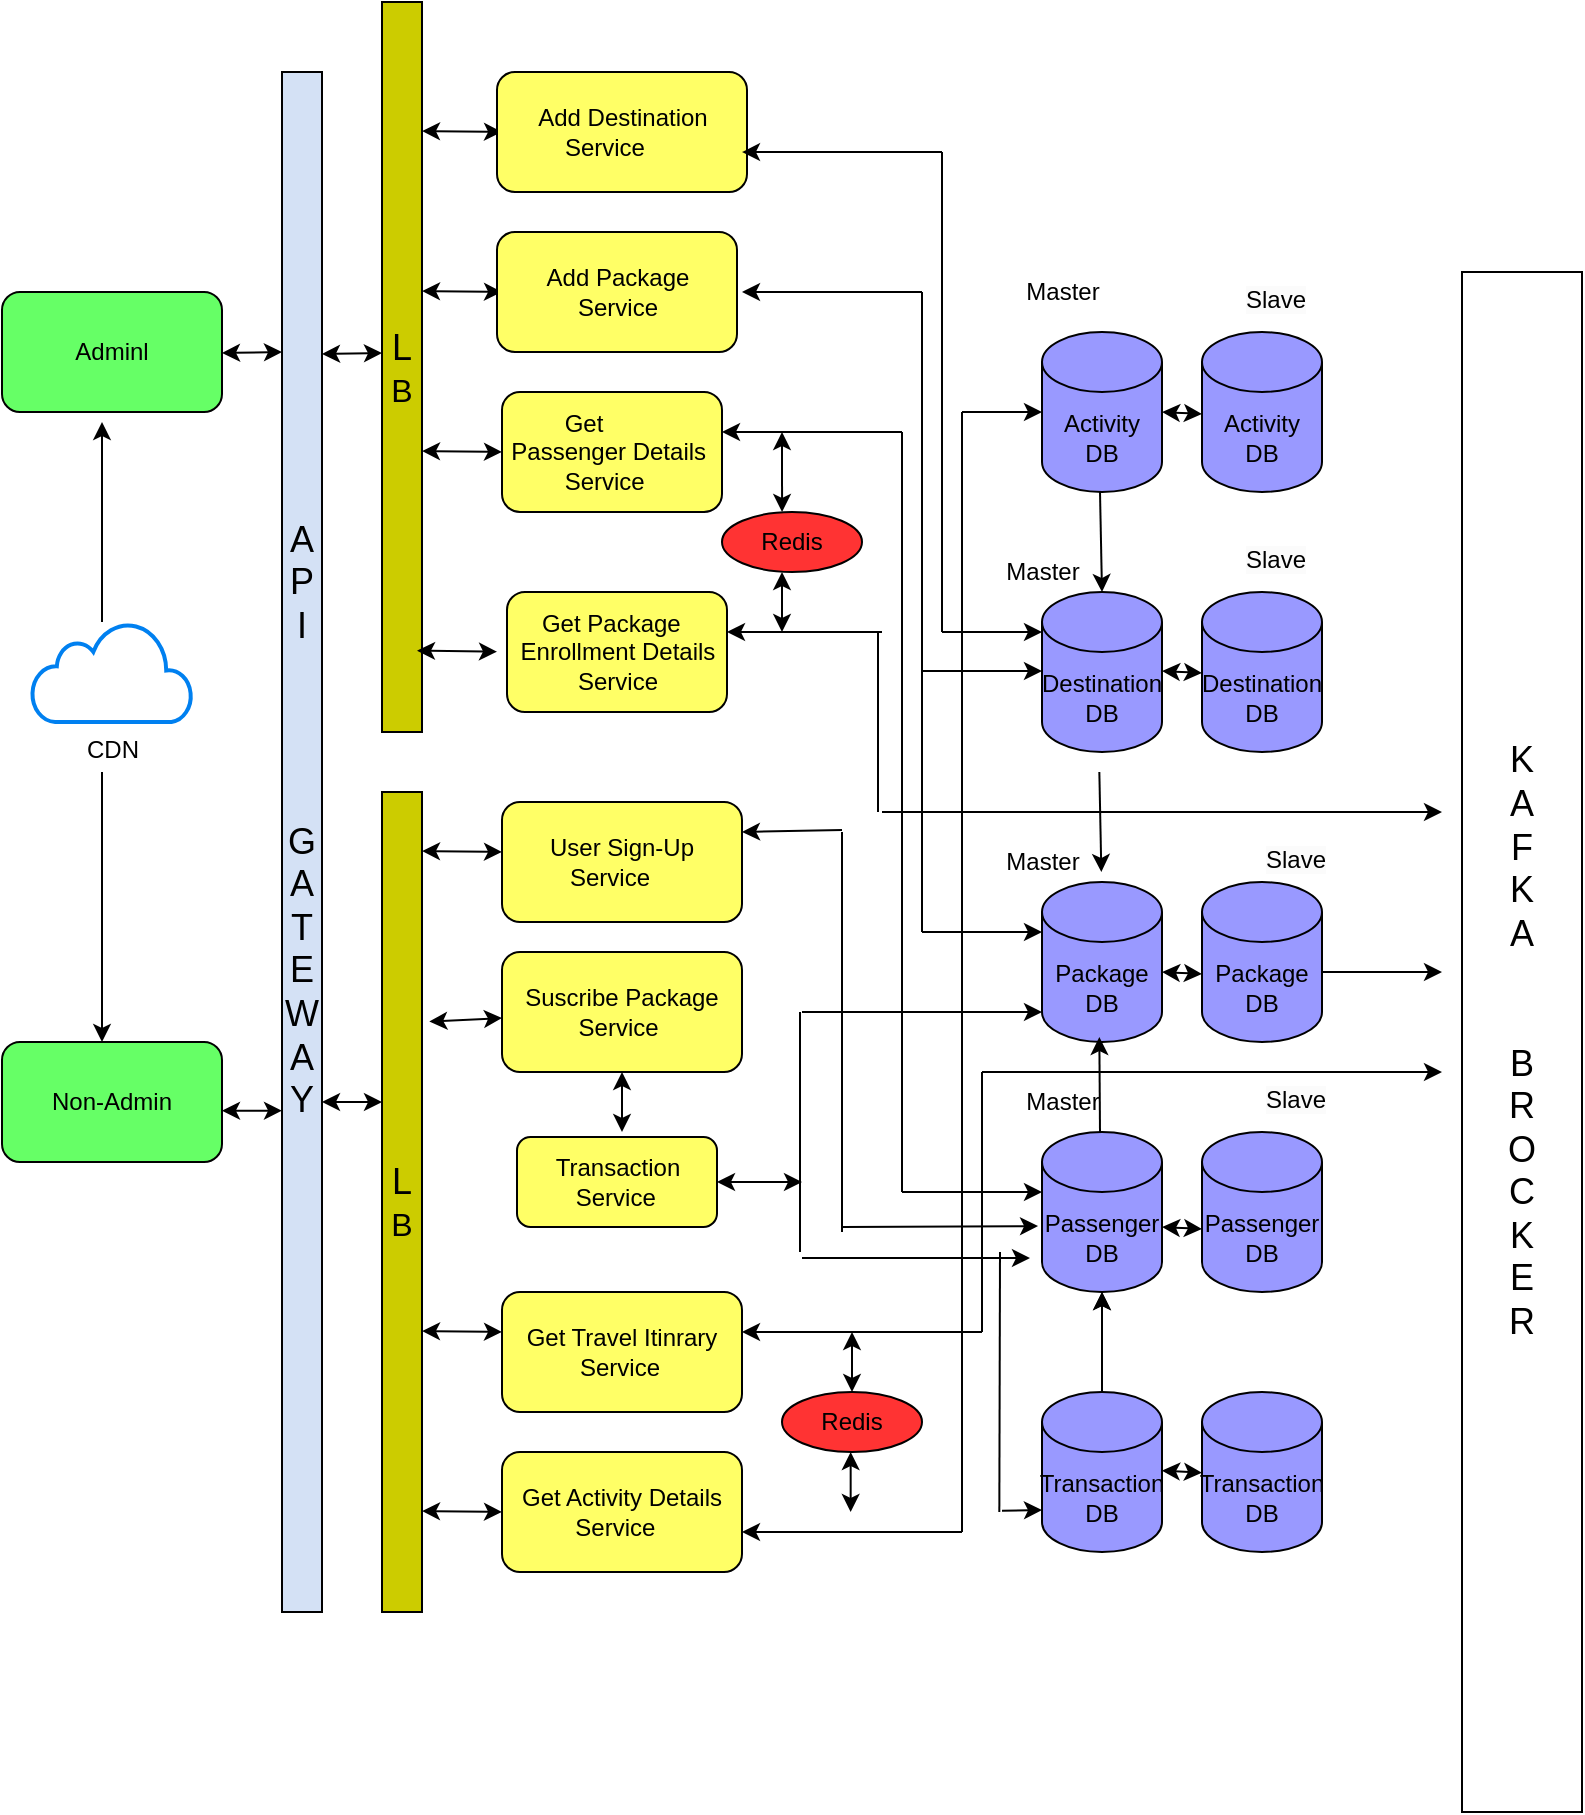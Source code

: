 <mxfile version="24.4.0" type="github">
  <diagram name="Page-1" id="AgpgGB2_6hFqSxo10yg7">
    <mxGraphModel dx="1173" dy="624" grid="1" gridSize="10" guides="1" tooltips="1" connect="1" arrows="1" fold="1" page="1" pageScale="1" pageWidth="827" pageHeight="1169" math="0" shadow="0">
      <root>
        <mxCell id="0" />
        <mxCell id="1" parent="0" />
        <mxCell id="MhSMTQKI3zfg1XLTXZSA-1" value="Admin&lt;span style=&quot;background-color: initial;&quot;&gt;l&lt;/span&gt;" style="rounded=1;whiteSpace=wrap;html=1;fillColor=#66FF66;" parent="1" vertex="1">
          <mxGeometry y="150" width="110" height="60" as="geometry" />
        </mxCell>
        <mxCell id="MhSMTQKI3zfg1XLTXZSA-2" value="Non-Admin" style="rounded=1;whiteSpace=wrap;html=1;fillColor=#66FF66;" parent="1" vertex="1">
          <mxGeometry y="525" width="110" height="60" as="geometry" />
        </mxCell>
        <mxCell id="MhSMTQKI3zfg1XLTXZSA-7" value="" style="endArrow=classic;startArrow=classic;html=1;rounded=0;" parent="1" edge="1">
          <mxGeometry width="50" height="50" relative="1" as="geometry">
            <mxPoint x="160" y="181" as="sourcePoint" />
            <mxPoint x="190" y="180.5" as="targetPoint" />
          </mxGeometry>
        </mxCell>
        <mxCell id="MhSMTQKI3zfg1XLTXZSA-8" value="&lt;font style=&quot;font-size: 18px;&quot;&gt;L&lt;/font&gt;&lt;div&gt;&lt;font size=&quot;3&quot;&gt;B&lt;/font&gt;&lt;/div&gt;" style="rounded=0;whiteSpace=wrap;html=1;direction=south;fillColor=#CCCC00;" parent="1" vertex="1">
          <mxGeometry x="190" y="5" width="20" height="365" as="geometry" />
        </mxCell>
        <mxCell id="MhSMTQKI3zfg1XLTXZSA-9" value="" style="endArrow=classic;startArrow=classic;html=1;rounded=0;" parent="1" edge="1">
          <mxGeometry width="50" height="50" relative="1" as="geometry">
            <mxPoint x="210" y="69.5" as="sourcePoint" />
            <mxPoint x="250" y="70" as="targetPoint" />
          </mxGeometry>
        </mxCell>
        <mxCell id="MhSMTQKI3zfg1XLTXZSA-10" value="&lt;div style=&quot;text-align: left;&quot;&gt;&lt;span style=&quot;text-wrap: nowrap;&quot;&gt;Add Destination&lt;/span&gt;&lt;/div&gt;&lt;div style=&quot;text-align: left;&quot;&gt;&lt;span style=&quot;text-wrap: nowrap;&quot;&gt;&amp;nbsp; &amp;nbsp; Service&lt;/span&gt;&lt;/div&gt;" style="rounded=1;whiteSpace=wrap;html=1;fillColor=#FFFF66;" parent="1" vertex="1">
          <mxGeometry x="247.5" y="40" width="125" height="60" as="geometry" />
        </mxCell>
        <mxCell id="MhSMTQKI3zfg1XLTXZSA-11" value="" style="endArrow=classic;startArrow=classic;html=1;rounded=0;" parent="1" edge="1">
          <mxGeometry width="50" height="50" relative="1" as="geometry">
            <mxPoint x="210" y="229.5" as="sourcePoint" />
            <mxPoint x="250" y="230" as="targetPoint" />
          </mxGeometry>
        </mxCell>
        <mxCell id="MhSMTQKI3zfg1XLTXZSA-12" value="" style="endArrow=classic;startArrow=classic;html=1;rounded=0;" parent="1" edge="1">
          <mxGeometry width="50" height="50" relative="1" as="geometry">
            <mxPoint x="210" y="149.5" as="sourcePoint" />
            <mxPoint x="250" y="150" as="targetPoint" />
          </mxGeometry>
        </mxCell>
        <mxCell id="MhSMTQKI3zfg1XLTXZSA-13" value="&lt;span style=&quot;text-wrap: nowrap; text-align: left;&quot;&gt;Add Package&lt;/span&gt;&lt;div&gt;&lt;span style=&quot;text-align: left; text-wrap: nowrap; background-color: initial;&quot;&gt;Service&lt;/span&gt;&lt;/div&gt;" style="rounded=1;whiteSpace=wrap;html=1;fillColor=#FFFF66;" parent="1" vertex="1">
          <mxGeometry x="247.5" y="120" width="120" height="60" as="geometry" />
        </mxCell>
        <mxCell id="MhSMTQKI3zfg1XLTXZSA-14" value="&lt;div style=&quot;text-align: left;&quot;&gt;&lt;span style=&quot;text-wrap: nowrap;&quot;&gt;&lt;span style=&quot;white-space: pre;&quot;&gt;&#x9;&lt;/span&gt;Get&amp;nbsp;&lt;/span&gt;&lt;/div&gt;&lt;div style=&quot;text-align: left;&quot;&gt;&lt;span style=&quot;text-wrap: nowrap;&quot;&gt;Passenger&amp;nbsp;&lt;/span&gt;&lt;span style=&quot;text-wrap: nowrap; background-color: initial;&quot;&gt;Details&amp;nbsp;&lt;/span&gt;&lt;/div&gt;&lt;div style=&quot;text-align: left;&quot;&gt;&lt;span style=&quot;text-wrap: nowrap; background-color: initial;&quot;&gt;&lt;span style=&quot;white-space: pre;&quot;&gt;&#x9;&lt;/span&gt;Service&lt;/span&gt;&lt;/div&gt;" style="rounded=1;whiteSpace=wrap;html=1;fillColor=#FFFF66;" parent="1" vertex="1">
          <mxGeometry x="250" y="200" width="110" height="60" as="geometry" />
        </mxCell>
        <mxCell id="MhSMTQKI3zfg1XLTXZSA-16" value="" style="endArrow=classic;startArrow=classic;html=1;rounded=0;" parent="1" edge="1">
          <mxGeometry width="50" height="50" relative="1" as="geometry">
            <mxPoint x="207.5" y="329.33" as="sourcePoint" />
            <mxPoint x="247.5" y="329.83" as="targetPoint" />
          </mxGeometry>
        </mxCell>
        <mxCell id="MhSMTQKI3zfg1XLTXZSA-17" value="&lt;span style=&quot;text-align: left; text-wrap: nowrap;&quot;&gt;Get Package&amp;nbsp;&amp;nbsp;&lt;/span&gt;&lt;div&gt;&lt;span style=&quot;text-align: left; text-wrap: nowrap;&quot;&gt;Enrollment&amp;nbsp;&lt;/span&gt;&lt;span style=&quot;text-align: left; text-wrap: nowrap; background-color: initial;&quot;&gt;Details&lt;/span&gt;&lt;div&gt;&lt;div&gt;&lt;span style=&quot;text-align: left; text-wrap: nowrap;&quot;&gt;Service&lt;/span&gt;&lt;/div&gt;&lt;/div&gt;&lt;/div&gt;" style="rounded=1;whiteSpace=wrap;html=1;fillColor=#FFFF66;" parent="1" vertex="1">
          <mxGeometry x="252.5" y="300" width="110" height="60" as="geometry" />
        </mxCell>
        <mxCell id="MhSMTQKI3zfg1XLTXZSA-19" value="&lt;font style=&quot;font-size: 18px;&quot;&gt;L&lt;/font&gt;&lt;div&gt;&lt;font size=&quot;3&quot;&gt;B&lt;/font&gt;&lt;/div&gt;" style="rounded=0;whiteSpace=wrap;html=1;direction=south;fillColor=#CCCC00;" parent="1" vertex="1">
          <mxGeometry x="190" y="400" width="20" height="410" as="geometry" />
        </mxCell>
        <mxCell id="MhSMTQKI3zfg1XLTXZSA-25" value="" style="endArrow=classic;startArrow=classic;html=1;rounded=0;" parent="1" edge="1">
          <mxGeometry width="50" height="50" relative="1" as="geometry">
            <mxPoint x="160" y="555" as="sourcePoint" />
            <mxPoint x="190" y="555" as="targetPoint" />
          </mxGeometry>
        </mxCell>
        <mxCell id="MhSMTQKI3zfg1XLTXZSA-28" value="&lt;div style=&quot;text-align: left;&quot;&gt;&lt;div&gt;&lt;span style=&quot;text-wrap: nowrap;&quot;&gt;Get Travel Itinrary&lt;/span&gt;&lt;/div&gt;&lt;div&gt;&lt;span style=&quot;text-wrap: nowrap;&quot;&gt;&lt;span style=&quot;white-space-collapse: preserve;&quot;&gt;&#x9;&lt;/span&gt;Service&lt;/span&gt;&lt;/div&gt;&lt;/div&gt;" style="rounded=1;whiteSpace=wrap;html=1;fillColor=#FFFF66;" parent="1" vertex="1">
          <mxGeometry x="250" y="650" width="120" height="60" as="geometry" />
        </mxCell>
        <mxCell id="MhSMTQKI3zfg1XLTXZSA-29" value="&lt;div style=&quot;text-align: left;&quot;&gt;&lt;span style=&quot;text-wrap: nowrap;&quot;&gt;Suscribe Package&lt;/span&gt;&lt;/div&gt;&lt;div style=&quot;text-align: left;&quot;&gt;&lt;span style=&quot;text-wrap: nowrap;&quot;&gt;&lt;span style=&quot;white-space: pre;&quot;&gt;&#x9;&lt;/span&gt;Service&lt;br&gt;&lt;/span&gt;&lt;/div&gt;" style="rounded=1;whiteSpace=wrap;html=1;fillColor=#FFFF66;" parent="1" vertex="1">
          <mxGeometry x="250" y="480" width="120" height="60" as="geometry" />
        </mxCell>
        <mxCell id="MhSMTQKI3zfg1XLTXZSA-30" value="&lt;div style=&quot;text-align: left;&quot;&gt;&lt;span style=&quot;text-wrap: nowrap;&quot;&gt;User Sign-Up&lt;/span&gt;&lt;/div&gt;&lt;div style=&quot;text-align: left;&quot;&gt;&lt;span style=&quot;text-wrap: nowrap;&quot;&gt;&amp;nbsp; &amp;nbsp;Service&lt;br&gt;&lt;/span&gt;&lt;/div&gt;" style="rounded=1;whiteSpace=wrap;html=1;fillColor=#FFFF66;" parent="1" vertex="1">
          <mxGeometry x="250" y="405" width="120" height="60" as="geometry" />
        </mxCell>
        <mxCell id="MhSMTQKI3zfg1XLTXZSA-31" value="" style="endArrow=classic;startArrow=classic;html=1;rounded=0;" parent="1" edge="1">
          <mxGeometry width="50" height="50" relative="1" as="geometry">
            <mxPoint x="210" y="429.5" as="sourcePoint" />
            <mxPoint x="250" y="430" as="targetPoint" />
          </mxGeometry>
        </mxCell>
        <mxCell id="MhSMTQKI3zfg1XLTXZSA-33" value="" style="endArrow=classic;startArrow=classic;html=1;rounded=0;exitX=0.28;exitY=-0.183;exitDx=0;exitDy=0;exitPerimeter=0;entryX=0;entryY=0.55;entryDx=0;entryDy=0;entryPerimeter=0;" parent="1" source="MhSMTQKI3zfg1XLTXZSA-19" edge="1" target="MhSMTQKI3zfg1XLTXZSA-29">
          <mxGeometry width="50" height="50" relative="1" as="geometry">
            <mxPoint x="220" y="510" as="sourcePoint" />
            <mxPoint x="240" y="513" as="targetPoint" />
          </mxGeometry>
        </mxCell>
        <mxCell id="MhSMTQKI3zfg1XLTXZSA-34" value="" style="endArrow=classic;startArrow=classic;html=1;rounded=0;" parent="1" edge="1">
          <mxGeometry width="50" height="50" relative="1" as="geometry">
            <mxPoint x="210" y="759.5" as="sourcePoint" />
            <mxPoint x="250" y="760" as="targetPoint" />
          </mxGeometry>
        </mxCell>
        <mxCell id="MhSMTQKI3zfg1XLTXZSA-37" value="&lt;div style=&quot;text-align: left;&quot;&gt;&lt;div&gt;&lt;span style=&quot;text-wrap: nowrap;&quot;&gt;Get Activity Details&lt;/span&gt;&lt;/div&gt;&lt;div&gt;&lt;span style=&quot;text-wrap: nowrap;&quot;&gt;&lt;span style=&quot;white-space: pre;&quot;&gt;&#x9;&lt;/span&gt;Service&lt;br&gt;&lt;/span&gt;&lt;/div&gt;&lt;/div&gt;" style="rounded=1;whiteSpace=wrap;html=1;fillColor=#FFFF66;" parent="1" vertex="1">
          <mxGeometry x="250" y="730" width="120" height="60" as="geometry" />
        </mxCell>
        <mxCell id="MhSMTQKI3zfg1XLTXZSA-38" value="" style="endArrow=classic;startArrow=classic;html=1;rounded=0;" parent="1" edge="1">
          <mxGeometry width="50" height="50" relative="1" as="geometry">
            <mxPoint x="210" y="669.5" as="sourcePoint" />
            <mxPoint x="250" y="670" as="targetPoint" />
          </mxGeometry>
        </mxCell>
        <mxCell id="MhSMTQKI3zfg1XLTXZSA-39" value="&lt;div style=&quot;text-align: left;&quot;&gt;&lt;div&gt;&lt;span style=&quot;text-wrap: nowrap;&quot;&gt;Transaction&lt;/span&gt;&lt;/div&gt;&lt;div&gt;&lt;span style=&quot;text-wrap: nowrap;&quot;&gt;&amp;nbsp; &amp;nbsp;Service&lt;br&gt;&lt;/span&gt;&lt;/div&gt;&lt;/div&gt;" style="rounded=1;whiteSpace=wrap;html=1;fillColor=#FFFF66;" parent="1" vertex="1">
          <mxGeometry x="257.5" y="572.5" width="100" height="45" as="geometry" />
        </mxCell>
        <mxCell id="MhSMTQKI3zfg1XLTXZSA-40" value="" style="endArrow=classic;startArrow=classic;html=1;rounded=0;entryX=0.5;entryY=1;entryDx=0;entryDy=0;" parent="1" target="MhSMTQKI3zfg1XLTXZSA-29" edge="1">
          <mxGeometry width="50" height="50" relative="1" as="geometry">
            <mxPoint x="310" y="570" as="sourcePoint" />
            <mxPoint x="390" y="555" as="targetPoint" />
          </mxGeometry>
        </mxCell>
        <mxCell id="MhSMTQKI3zfg1XLTXZSA-42" value="Activity&lt;div&gt;DB&lt;/div&gt;" style="shape=cylinder3;whiteSpace=wrap;html=1;boundedLbl=1;backgroundOutline=1;size=15;fillColor=#9999FF;" parent="1" vertex="1">
          <mxGeometry x="520" y="170" width="60" height="80" as="geometry" />
        </mxCell>
        <mxCell id="MhSMTQKI3zfg1XLTXZSA-43" value="Activity&lt;div&gt;DB&lt;/div&gt;" style="shape=cylinder3;whiteSpace=wrap;html=1;boundedLbl=1;backgroundOutline=1;size=15;fillColor=#9999FF;" parent="1" vertex="1">
          <mxGeometry x="600" y="170" width="60" height="80" as="geometry" />
        </mxCell>
        <mxCell id="MhSMTQKI3zfg1XLTXZSA-44" value="Master" style="text;html=1;align=center;verticalAlign=middle;resizable=0;points=[];autosize=1;strokeColor=none;fillColor=none;" parent="1" vertex="1">
          <mxGeometry x="500" y="135" width="60" height="30" as="geometry" />
        </mxCell>
        <mxCell id="MhSMTQKI3zfg1XLTXZSA-45" value="&lt;span style=&quot;color: rgb(0, 0, 0); font-family: Helvetica; font-size: 12px; font-style: normal; font-variant-ligatures: normal; font-variant-caps: normal; font-weight: 400; letter-spacing: normal; orphans: 2; text-align: center; text-indent: 0px; text-transform: none; widows: 2; word-spacing: 0px; -webkit-text-stroke-width: 0px; white-space: nowrap; background-color: rgb(251, 251, 251); text-decoration-thickness: initial; text-decoration-style: initial; text-decoration-color: initial; display: inline !important; float: none;&quot;&gt;Slave&lt;/span&gt;" style="text;whiteSpace=wrap;html=1;" parent="1" vertex="1">
          <mxGeometry x="620" y="140" width="70" height="40" as="geometry" />
        </mxCell>
        <mxCell id="MhSMTQKI3zfg1XLTXZSA-46" value="Destination&lt;div&gt;DB&lt;/div&gt;" style="shape=cylinder3;whiteSpace=wrap;html=1;boundedLbl=1;backgroundOutline=1;size=15;fillColor=#9999FF;" parent="1" vertex="1">
          <mxGeometry x="520" y="300" width="60" height="80" as="geometry" />
        </mxCell>
        <mxCell id="MhSMTQKI3zfg1XLTXZSA-47" value="&lt;div&gt;Destination&lt;/div&gt;&lt;div&gt;DB&lt;/div&gt;" style="shape=cylinder3;whiteSpace=wrap;html=1;boundedLbl=1;backgroundOutline=1;size=15;fillColor=#9999FF;" parent="1" vertex="1">
          <mxGeometry x="600" y="300" width="60" height="80" as="geometry" />
        </mxCell>
        <mxCell id="MhSMTQKI3zfg1XLTXZSA-48" value="" style="endArrow=classic;startArrow=classic;html=1;rounded=0;" parent="1" edge="1">
          <mxGeometry width="50" height="50" relative="1" as="geometry">
            <mxPoint x="580" y="210" as="sourcePoint" />
            <mxPoint x="600" y="211" as="targetPoint" />
          </mxGeometry>
        </mxCell>
        <mxCell id="MhSMTQKI3zfg1XLTXZSA-49" value="" style="endArrow=classic;startArrow=classic;html=1;rounded=0;" parent="1" edge="1">
          <mxGeometry width="50" height="50" relative="1" as="geometry">
            <mxPoint x="580" y="339.5" as="sourcePoint" />
            <mxPoint x="600" y="340.5" as="targetPoint" />
          </mxGeometry>
        </mxCell>
        <mxCell id="MhSMTQKI3zfg1XLTXZSA-51" value="Master" style="text;html=1;align=center;verticalAlign=middle;resizable=0;points=[];autosize=1;strokeColor=none;fillColor=none;" parent="1" vertex="1">
          <mxGeometry x="490" y="275" width="60" height="30" as="geometry" />
        </mxCell>
        <mxCell id="MhSMTQKI3zfg1XLTXZSA-52" value="&lt;span style=&quot;color: rgb(0, 0, 0); font-family: Helvetica; font-size: 12px; font-style: normal; font-variant-ligatures: normal; font-variant-caps: normal; font-weight: 400; letter-spacing: normal; orphans: 2; text-align: center; text-indent: 0px; text-transform: none; widows: 2; word-spacing: 0px; -webkit-text-stroke-width: 0px; white-space: nowrap; background-color: rgb(251, 251, 251); text-decoration-thickness: initial; text-decoration-style: initial; text-decoration-color: initial; display: inline !important; float: none;&quot;&gt;Slave&lt;/span&gt;" style="text;whiteSpace=wrap;html=1;" parent="1" vertex="1">
          <mxGeometry x="620" y="270" width="70" height="40" as="geometry" />
        </mxCell>
        <mxCell id="MhSMTQKI3zfg1XLTXZSA-53" value="Package&lt;div&gt;DB&lt;/div&gt;" style="shape=cylinder3;whiteSpace=wrap;html=1;boundedLbl=1;backgroundOutline=1;size=15;fillColor=#9999FF;" parent="1" vertex="1">
          <mxGeometry x="520" y="445" width="60" height="80" as="geometry" />
        </mxCell>
        <mxCell id="MhSMTQKI3zfg1XLTXZSA-54" value="Package&lt;div&gt;DB&lt;/div&gt;" style="shape=cylinder3;whiteSpace=wrap;html=1;boundedLbl=1;backgroundOutline=1;size=15;fillColor=#9999FF;" parent="1" vertex="1">
          <mxGeometry x="600" y="445" width="60" height="80" as="geometry" />
        </mxCell>
        <mxCell id="MhSMTQKI3zfg1XLTXZSA-55" value="Passenger&lt;div&gt;DB&lt;/div&gt;" style="shape=cylinder3;whiteSpace=wrap;html=1;boundedLbl=1;backgroundOutline=1;size=15;fillColor=#9999FF;" parent="1" vertex="1">
          <mxGeometry x="520" y="570" width="60" height="80" as="geometry" />
        </mxCell>
        <mxCell id="MhSMTQKI3zfg1XLTXZSA-56" value="Passenger&lt;div&gt;DB&lt;/div&gt;" style="shape=cylinder3;whiteSpace=wrap;html=1;boundedLbl=1;backgroundOutline=1;size=15;fillColor=#9999FF;" parent="1" vertex="1">
          <mxGeometry x="600" y="570" width="60" height="80" as="geometry" />
        </mxCell>
        <mxCell id="MhSMTQKI3zfg1XLTXZSA-57" value="" style="endArrow=classic;startArrow=classic;html=1;rounded=0;" parent="1" edge="1">
          <mxGeometry width="50" height="50" relative="1" as="geometry">
            <mxPoint x="580" y="490" as="sourcePoint" />
            <mxPoint x="600" y="491" as="targetPoint" />
          </mxGeometry>
        </mxCell>
        <mxCell id="MhSMTQKI3zfg1XLTXZSA-59" value="" style="endArrow=classic;startArrow=classic;html=1;rounded=0;" parent="1" edge="1">
          <mxGeometry width="50" height="50" relative="1" as="geometry">
            <mxPoint x="580" y="617.5" as="sourcePoint" />
            <mxPoint x="600" y="618.5" as="targetPoint" />
          </mxGeometry>
        </mxCell>
        <mxCell id="MhSMTQKI3zfg1XLTXZSA-62" value="Master" style="text;html=1;align=center;verticalAlign=middle;resizable=0;points=[];autosize=1;strokeColor=none;fillColor=none;" parent="1" vertex="1">
          <mxGeometry x="490" y="420" width="60" height="30" as="geometry" />
        </mxCell>
        <mxCell id="MhSMTQKI3zfg1XLTXZSA-63" value="Master" style="text;html=1;align=center;verticalAlign=middle;resizable=0;points=[];autosize=1;strokeColor=none;fillColor=none;" parent="1" vertex="1">
          <mxGeometry x="500" y="540" width="60" height="30" as="geometry" />
        </mxCell>
        <mxCell id="MhSMTQKI3zfg1XLTXZSA-64" value="&lt;span style=&quot;color: rgb(0, 0, 0); font-family: Helvetica; font-size: 12px; font-style: normal; font-variant-ligatures: normal; font-variant-caps: normal; font-weight: 400; letter-spacing: normal; orphans: 2; text-align: center; text-indent: 0px; text-transform: none; widows: 2; word-spacing: 0px; -webkit-text-stroke-width: 0px; white-space: nowrap; background-color: rgb(251, 251, 251); text-decoration-thickness: initial; text-decoration-style: initial; text-decoration-color: initial; display: inline !important; float: none;&quot;&gt;Slave&lt;/span&gt;" style="text;whiteSpace=wrap;html=1;" parent="1" vertex="1">
          <mxGeometry x="630" y="540" width="70" height="40" as="geometry" />
        </mxCell>
        <mxCell id="MhSMTQKI3zfg1XLTXZSA-65" value="&lt;span style=&quot;color: rgb(0, 0, 0); font-family: Helvetica; font-size: 12px; font-style: normal; font-variant-ligatures: normal; font-variant-caps: normal; font-weight: 400; letter-spacing: normal; orphans: 2; text-align: center; text-indent: 0px; text-transform: none; widows: 2; word-spacing: 0px; -webkit-text-stroke-width: 0px; white-space: nowrap; background-color: rgb(251, 251, 251); text-decoration-thickness: initial; text-decoration-style: initial; text-decoration-color: initial; display: inline !important; float: none;&quot;&gt;Slave&lt;/span&gt;" style="text;whiteSpace=wrap;html=1;" parent="1" vertex="1">
          <mxGeometry x="630" y="420" width="70" height="40" as="geometry" />
        </mxCell>
        <mxCell id="MhSMTQKI3zfg1XLTXZSA-71" value="" style="endArrow=none;html=1;rounded=0;" parent="1" edge="1">
          <mxGeometry width="50" height="50" relative="1" as="geometry">
            <mxPoint x="470" y="320" as="sourcePoint" />
            <mxPoint x="470" y="80" as="targetPoint" />
          </mxGeometry>
        </mxCell>
        <mxCell id="MhSMTQKI3zfg1XLTXZSA-73" value="" style="endArrow=classic;html=1;rounded=0;entryX=0.98;entryY=0.667;entryDx=0;entryDy=0;entryPerimeter=0;" parent="1" edge="1" target="MhSMTQKI3zfg1XLTXZSA-10">
          <mxGeometry width="50" height="50" relative="1" as="geometry">
            <mxPoint x="470" y="80" as="sourcePoint" />
            <mxPoint x="380" y="80" as="targetPoint" />
          </mxGeometry>
        </mxCell>
        <mxCell id="MhSMTQKI3zfg1XLTXZSA-76" value="" style="endArrow=classic;html=1;rounded=0;" parent="1" edge="1">
          <mxGeometry width="50" height="50" relative="1" as="geometry">
            <mxPoint x="480" y="210" as="sourcePoint" />
            <mxPoint x="520" y="210" as="targetPoint" />
          </mxGeometry>
        </mxCell>
        <mxCell id="MhSMTQKI3zfg1XLTXZSA-77" value="" style="endArrow=classic;html=1;rounded=0;" parent="1" edge="1">
          <mxGeometry width="50" height="50" relative="1" as="geometry">
            <mxPoint x="470" y="320" as="sourcePoint" />
            <mxPoint x="520" y="320" as="targetPoint" />
          </mxGeometry>
        </mxCell>
        <mxCell id="MhSMTQKI3zfg1XLTXZSA-78" value="" style="endArrow=classic;html=1;rounded=0;" parent="1" edge="1">
          <mxGeometry width="50" height="50" relative="1" as="geometry">
            <mxPoint x="460" y="339.5" as="sourcePoint" />
            <mxPoint x="520" y="339.5" as="targetPoint" />
          </mxGeometry>
        </mxCell>
        <mxCell id="MhSMTQKI3zfg1XLTXZSA-82" value="" style="endArrow=classic;html=1;rounded=0;" parent="1" edge="1">
          <mxGeometry width="50" height="50" relative="1" as="geometry">
            <mxPoint x="549" y="250" as="sourcePoint" />
            <mxPoint x="550" y="300" as="targetPoint" />
          </mxGeometry>
        </mxCell>
        <mxCell id="MhSMTQKI3zfg1XLTXZSA-83" value="" style="endArrow=classic;html=1;rounded=0;" parent="1" edge="1">
          <mxGeometry width="50" height="50" relative="1" as="geometry">
            <mxPoint x="460" y="150" as="sourcePoint" />
            <mxPoint x="370" y="150" as="targetPoint" />
          </mxGeometry>
        </mxCell>
        <mxCell id="MhSMTQKI3zfg1XLTXZSA-84" value="" style="endArrow=none;html=1;rounded=0;" parent="1" edge="1">
          <mxGeometry width="50" height="50" relative="1" as="geometry">
            <mxPoint x="460" y="470" as="sourcePoint" />
            <mxPoint x="460" y="150" as="targetPoint" />
          </mxGeometry>
        </mxCell>
        <mxCell id="MhSMTQKI3zfg1XLTXZSA-85" value="" style="endArrow=classic;html=1;rounded=0;" parent="1" edge="1">
          <mxGeometry width="50" height="50" relative="1" as="geometry">
            <mxPoint x="460" y="470" as="sourcePoint" />
            <mxPoint x="520" y="470" as="targetPoint" />
          </mxGeometry>
        </mxCell>
        <mxCell id="MhSMTQKI3zfg1XLTXZSA-86" value="" style="endArrow=none;html=1;rounded=0;" parent="1" edge="1">
          <mxGeometry width="50" height="50" relative="1" as="geometry">
            <mxPoint x="450" y="600" as="sourcePoint" />
            <mxPoint x="450" y="220" as="targetPoint" />
          </mxGeometry>
        </mxCell>
        <mxCell id="MhSMTQKI3zfg1XLTXZSA-87" value="" style="endArrow=classic;html=1;rounded=0;" parent="1" edge="1">
          <mxGeometry width="50" height="50" relative="1" as="geometry">
            <mxPoint x="450" y="220" as="sourcePoint" />
            <mxPoint x="360" y="220" as="targetPoint" />
          </mxGeometry>
        </mxCell>
        <mxCell id="MhSMTQKI3zfg1XLTXZSA-90" value="" style="endArrow=classic;html=1;rounded=0;entryX=1;entryY=0.333;entryDx=0;entryDy=0;entryPerimeter=0;" parent="1" edge="1" target="MhSMTQKI3zfg1XLTXZSA-17">
          <mxGeometry width="50" height="50" relative="1" as="geometry">
            <mxPoint x="440" y="320" as="sourcePoint" />
            <mxPoint x="395" y="300" as="targetPoint" />
          </mxGeometry>
        </mxCell>
        <mxCell id="MhSMTQKI3zfg1XLTXZSA-92" value="" style="endArrow=classic;html=1;rounded=0;" parent="1" edge="1">
          <mxGeometry width="50" height="50" relative="1" as="geometry">
            <mxPoint x="450" y="600" as="sourcePoint" />
            <mxPoint x="520" y="600" as="targetPoint" />
          </mxGeometry>
        </mxCell>
        <mxCell id="MhSMTQKI3zfg1XLTXZSA-93" value="" style="endArrow=none;html=1;rounded=0;" parent="1" edge="1">
          <mxGeometry width="50" height="50" relative="1" as="geometry">
            <mxPoint x="420" y="620" as="sourcePoint" />
            <mxPoint x="420" y="420" as="targetPoint" />
          </mxGeometry>
        </mxCell>
        <mxCell id="MhSMTQKI3zfg1XLTXZSA-94" value="" style="endArrow=classic;html=1;rounded=0;entryX=1;entryY=0.25;entryDx=0;entryDy=0;" parent="1" edge="1" target="MhSMTQKI3zfg1XLTXZSA-30">
          <mxGeometry width="50" height="50" relative="1" as="geometry">
            <mxPoint x="420" y="419" as="sourcePoint" />
            <mxPoint x="380" y="419" as="targetPoint" />
          </mxGeometry>
        </mxCell>
        <mxCell id="MhSMTQKI3zfg1XLTXZSA-96" value="" style="endArrow=classic;html=1;rounded=0;entryX=-0.033;entryY=0.588;entryDx=0;entryDy=0;entryPerimeter=0;" parent="1" target="MhSMTQKI3zfg1XLTXZSA-55" edge="1">
          <mxGeometry width="50" height="50" relative="1" as="geometry">
            <mxPoint x="420" y="617.5" as="sourcePoint" />
            <mxPoint x="500" y="617.5" as="targetPoint" />
          </mxGeometry>
        </mxCell>
        <mxCell id="MhSMTQKI3zfg1XLTXZSA-97" value="" style="endArrow=none;html=1;rounded=0;" parent="1" edge="1">
          <mxGeometry width="50" height="50" relative="1" as="geometry">
            <mxPoint x="490" y="670" as="sourcePoint" />
            <mxPoint x="490" y="540" as="targetPoint" />
          </mxGeometry>
        </mxCell>
        <mxCell id="MhSMTQKI3zfg1XLTXZSA-100" value="" style="endArrow=classic;html=1;rounded=0;" parent="1" edge="1">
          <mxGeometry width="50" height="50" relative="1" as="geometry">
            <mxPoint x="490" y="540" as="sourcePoint" />
            <mxPoint x="720" y="540" as="targetPoint" />
          </mxGeometry>
        </mxCell>
        <mxCell id="MhSMTQKI3zfg1XLTXZSA-102" value="" style="endArrow=classic;html=1;rounded=0;entryX=1;entryY=0.5;entryDx=0;entryDy=0;entryPerimeter=0;" parent="1" edge="1">
          <mxGeometry width="50" height="50" relative="1" as="geometry">
            <mxPoint x="490" y="670" as="sourcePoint" />
            <mxPoint x="370" y="670" as="targetPoint" />
          </mxGeometry>
        </mxCell>
        <mxCell id="MhSMTQKI3zfg1XLTXZSA-103" value="" style="endArrow=none;html=1;rounded=0;" parent="1" edge="1">
          <mxGeometry width="50" height="50" relative="1" as="geometry">
            <mxPoint x="399" y="630" as="sourcePoint" />
            <mxPoint x="399" y="510" as="targetPoint" />
          </mxGeometry>
        </mxCell>
        <mxCell id="MhSMTQKI3zfg1XLTXZSA-104" value="" style="endArrow=classic;html=1;rounded=0;entryX=0;entryY=1;entryDx=0;entryDy=-15;entryPerimeter=0;" parent="1" target="MhSMTQKI3zfg1XLTXZSA-53" edge="1">
          <mxGeometry width="50" height="50" relative="1" as="geometry">
            <mxPoint x="400" y="510" as="sourcePoint" />
            <mxPoint x="530" y="500.5" as="targetPoint" />
          </mxGeometry>
        </mxCell>
        <mxCell id="MhSMTQKI3zfg1XLTXZSA-105" value="" style="endArrow=classic;html=1;rounded=0;" parent="1" edge="1">
          <mxGeometry width="50" height="50" relative="1" as="geometry">
            <mxPoint x="400" y="633" as="sourcePoint" />
            <mxPoint x="514" y="633" as="targetPoint" />
          </mxGeometry>
        </mxCell>
        <mxCell id="MhSMTQKI3zfg1XLTXZSA-106" value="" style="endArrow=classic;startArrow=classic;html=1;rounded=0;exitX=1;exitY=0.5;exitDx=0;exitDy=0;" parent="1" source="MhSMTQKI3zfg1XLTXZSA-39" edge="1">
          <mxGeometry width="50" height="50" relative="1" as="geometry">
            <mxPoint x="380" y="595" as="sourcePoint" />
            <mxPoint x="400" y="595" as="targetPoint" />
          </mxGeometry>
        </mxCell>
        <mxCell id="MhSMTQKI3zfg1XLTXZSA-108" value="" style="endArrow=classic;html=1;rounded=0;entryX=1;entryY=0.5;entryDx=0;entryDy=0;entryPerimeter=0;" parent="1" edge="1">
          <mxGeometry width="50" height="50" relative="1" as="geometry">
            <mxPoint x="480" y="770" as="sourcePoint" />
            <mxPoint x="370" y="770" as="targetPoint" />
          </mxGeometry>
        </mxCell>
        <mxCell id="MhSMTQKI3zfg1XLTXZSA-109" value="" style="endArrow=none;html=1;rounded=0;" parent="1" edge="1">
          <mxGeometry width="50" height="50" relative="1" as="geometry">
            <mxPoint x="480" y="770" as="sourcePoint" />
            <mxPoint x="480" y="210" as="targetPoint" />
          </mxGeometry>
        </mxCell>
        <mxCell id="ovED5IpBFSL3DXn6feYH-1" value="Transaction&lt;div&gt;DB&lt;/div&gt;" style="shape=cylinder3;whiteSpace=wrap;html=1;boundedLbl=1;backgroundOutline=1;size=15;fillColor=#9999FF;" vertex="1" parent="1">
          <mxGeometry x="600" y="700" width="60" height="80" as="geometry" />
        </mxCell>
        <mxCell id="ovED5IpBFSL3DXn6feYH-26" value="" style="edgeStyle=orthogonalEdgeStyle;rounded=0;orthogonalLoop=1;jettySize=auto;html=1;" edge="1" parent="1" source="ovED5IpBFSL3DXn6feYH-2" target="MhSMTQKI3zfg1XLTXZSA-55">
          <mxGeometry relative="1" as="geometry" />
        </mxCell>
        <mxCell id="ovED5IpBFSL3DXn6feYH-2" value="Transaction&lt;div&gt;DB&lt;/div&gt;" style="shape=cylinder3;whiteSpace=wrap;html=1;boundedLbl=1;backgroundOutline=1;size=15;fillColor=#9999FF;" vertex="1" parent="1">
          <mxGeometry x="520" y="700" width="60" height="80" as="geometry" />
        </mxCell>
        <mxCell id="ovED5IpBFSL3DXn6feYH-3" value="" style="endArrow=classic;startArrow=classic;html=1;rounded=0;" edge="1" parent="1">
          <mxGeometry width="50" height="50" relative="1" as="geometry">
            <mxPoint x="580" y="739.33" as="sourcePoint" />
            <mxPoint x="600" y="740.33" as="targetPoint" />
          </mxGeometry>
        </mxCell>
        <mxCell id="ovED5IpBFSL3DXn6feYH-4" value="" style="endArrow=none;html=1;rounded=0;" edge="1" parent="1">
          <mxGeometry width="50" height="50" relative="1" as="geometry">
            <mxPoint x="498.67" y="760" as="sourcePoint" />
            <mxPoint x="499" y="630" as="targetPoint" />
          </mxGeometry>
        </mxCell>
        <mxCell id="ovED5IpBFSL3DXn6feYH-5" value="" style="endArrow=classic;html=1;rounded=0;" edge="1" parent="1">
          <mxGeometry width="50" height="50" relative="1" as="geometry">
            <mxPoint x="500" y="759.33" as="sourcePoint" />
            <mxPoint x="520" y="759" as="targetPoint" />
          </mxGeometry>
        </mxCell>
        <mxCell id="ovED5IpBFSL3DXn6feYH-6" value="" style="endArrow=classic;html=1;rounded=0;entryX=0.5;entryY=1;entryDx=0;entryDy=0;entryPerimeter=0;" edge="1" parent="1" target="MhSMTQKI3zfg1XLTXZSA-55">
          <mxGeometry width="50" height="50" relative="1" as="geometry">
            <mxPoint x="550" y="700" as="sourcePoint" />
            <mxPoint x="551" y="650" as="targetPoint" />
          </mxGeometry>
        </mxCell>
        <mxCell id="ovED5IpBFSL3DXn6feYH-8" value="CDN" style="html=1;verticalLabelPosition=bottom;align=center;labelBackgroundColor=#ffffff;verticalAlign=top;strokeWidth=2;strokeColor=#0080F0;shadow=0;dashed=0;shape=mxgraph.ios7.icons.cloud;" vertex="1" parent="1">
          <mxGeometry x="15" y="315" width="80" height="50" as="geometry" />
        </mxCell>
        <mxCell id="ovED5IpBFSL3DXn6feYH-9" value="" style="endArrow=classic;html=1;rounded=0;entryX=0.5;entryY=1;entryDx=0;entryDy=0;" edge="1" parent="1">
          <mxGeometry width="50" height="50" relative="1" as="geometry">
            <mxPoint x="50" y="315" as="sourcePoint" />
            <mxPoint x="50" y="215" as="targetPoint" />
          </mxGeometry>
        </mxCell>
        <mxCell id="ovED5IpBFSL3DXn6feYH-10" value="" style="endArrow=classic;html=1;rounded=0;" edge="1" parent="1">
          <mxGeometry width="50" height="50" relative="1" as="geometry">
            <mxPoint x="50" y="390" as="sourcePoint" />
            <mxPoint x="50" y="525" as="targetPoint" />
          </mxGeometry>
        </mxCell>
        <mxCell id="ovED5IpBFSL3DXn6feYH-11" value="&lt;span style=&quot;font-size: 18px;&quot;&gt;A&lt;/span&gt;&lt;div&gt;&lt;span style=&quot;font-size: 18px;&quot;&gt;P&lt;/span&gt;&lt;/div&gt;&lt;div&gt;&lt;span style=&quot;font-size: 18px;&quot;&gt;I&lt;/span&gt;&lt;/div&gt;&lt;div&gt;&lt;span style=&quot;font-size: 18px;&quot;&gt;&lt;br&gt;&lt;/span&gt;&lt;/div&gt;&lt;div&gt;&lt;span style=&quot;font-size: 18px;&quot;&gt;&lt;br&gt;&lt;/span&gt;&lt;/div&gt;&lt;div&gt;&lt;span style=&quot;font-size: 18px;&quot;&gt;&lt;br&gt;&lt;/span&gt;&lt;/div&gt;&lt;div&gt;&lt;span style=&quot;font-size: 18px;&quot;&gt;&lt;br&gt;&lt;/span&gt;&lt;/div&gt;&lt;div&gt;&lt;span style=&quot;font-size: 18px;&quot;&gt;G&lt;/span&gt;&lt;/div&gt;&lt;div&gt;&lt;span style=&quot;font-size: 18px;&quot;&gt;A&lt;/span&gt;&lt;/div&gt;&lt;div&gt;&lt;span style=&quot;font-size: 18px;&quot;&gt;T&lt;/span&gt;&lt;/div&gt;&lt;div&gt;&lt;span style=&quot;font-size: 18px;&quot;&gt;E&lt;/span&gt;&lt;/div&gt;&lt;div&gt;&lt;span style=&quot;font-size: 18px;&quot;&gt;W&lt;/span&gt;&lt;/div&gt;&lt;div&gt;&lt;span style=&quot;font-size: 18px;&quot;&gt;A&lt;/span&gt;&lt;/div&gt;&lt;div&gt;&lt;span style=&quot;font-size: 18px;&quot;&gt;Y&lt;/span&gt;&lt;/div&gt;&lt;div&gt;&lt;span style=&quot;font-size: 18px;&quot;&gt;&lt;br&gt;&lt;/span&gt;&lt;/div&gt;" style="rounded=0;whiteSpace=wrap;html=1;direction=south;fillColor=#D4E1F5;" vertex="1" parent="1">
          <mxGeometry x="140" y="40" width="20" height="770" as="geometry" />
        </mxCell>
        <mxCell id="ovED5IpBFSL3DXn6feYH-12" value="" style="endArrow=classic;startArrow=classic;html=1;rounded=0;" edge="1" parent="1">
          <mxGeometry width="50" height="50" relative="1" as="geometry">
            <mxPoint x="110" y="180.5" as="sourcePoint" />
            <mxPoint x="140" y="180" as="targetPoint" />
          </mxGeometry>
        </mxCell>
        <mxCell id="ovED5IpBFSL3DXn6feYH-13" value="" style="endArrow=classic;startArrow=classic;html=1;rounded=0;" edge="1" parent="1">
          <mxGeometry width="50" height="50" relative="1" as="geometry">
            <mxPoint x="110" y="559.33" as="sourcePoint" />
            <mxPoint x="140" y="559.33" as="targetPoint" />
          </mxGeometry>
        </mxCell>
        <mxCell id="ovED5IpBFSL3DXn6feYH-14" value="Redis" style="ellipse;whiteSpace=wrap;html=1;fillColor=#FF3333;" vertex="1" parent="1">
          <mxGeometry x="390" y="700" width="70" height="30" as="geometry" />
        </mxCell>
        <mxCell id="ovED5IpBFSL3DXn6feYH-15" value="" style="endArrow=classic;startArrow=classic;html=1;rounded=0;exitX=0.5;exitY=0;exitDx=0;exitDy=0;" edge="1" parent="1" source="ovED5IpBFSL3DXn6feYH-14">
          <mxGeometry width="50" height="50" relative="1" as="geometry">
            <mxPoint x="380" y="730" as="sourcePoint" />
            <mxPoint x="425" y="670" as="targetPoint" />
          </mxGeometry>
        </mxCell>
        <mxCell id="ovED5IpBFSL3DXn6feYH-17" value="" style="endArrow=classic;startArrow=classic;html=1;rounded=0;exitX=0.5;exitY=0;exitDx=0;exitDy=0;" edge="1" parent="1">
          <mxGeometry width="50" height="50" relative="1" as="geometry">
            <mxPoint x="424.33" y="760" as="sourcePoint" />
            <mxPoint x="424.33" y="730" as="targetPoint" />
          </mxGeometry>
        </mxCell>
        <mxCell id="ovED5IpBFSL3DXn6feYH-21" value="" style="endArrow=none;html=1;rounded=0;" edge="1" parent="1">
          <mxGeometry width="50" height="50" relative="1" as="geometry">
            <mxPoint x="438" y="410" as="sourcePoint" />
            <mxPoint x="438" y="320" as="targetPoint" />
          </mxGeometry>
        </mxCell>
        <mxCell id="ovED5IpBFSL3DXn6feYH-23" value="" style="endArrow=classic;html=1;rounded=0;" edge="1" parent="1">
          <mxGeometry width="50" height="50" relative="1" as="geometry">
            <mxPoint x="440" y="410" as="sourcePoint" />
            <mxPoint x="720" y="410" as="targetPoint" />
          </mxGeometry>
        </mxCell>
        <mxCell id="ovED5IpBFSL3DXn6feYH-24" value="&lt;div&gt;&lt;span style=&quot;font-size: 18px;&quot;&gt;K&lt;/span&gt;&lt;/div&gt;&lt;div&gt;&lt;span style=&quot;font-size: 18px;&quot;&gt;A&lt;/span&gt;&lt;/div&gt;&lt;div&gt;&lt;span style=&quot;font-size: 18px;&quot;&gt;F&lt;/span&gt;&lt;/div&gt;&lt;div&gt;&lt;span style=&quot;font-size: 18px;&quot;&gt;K&lt;/span&gt;&lt;/div&gt;&lt;div&gt;&lt;span style=&quot;font-size: 18px;&quot;&gt;A&lt;/span&gt;&lt;/div&gt;&lt;div&gt;&lt;span style=&quot;font-size: 18px;&quot;&gt;&lt;br&gt;&lt;/span&gt;&lt;/div&gt;&lt;div&gt;&lt;span style=&quot;font-size: 18px;&quot;&gt;&lt;br&gt;&lt;/span&gt;&lt;/div&gt;&lt;div&gt;&lt;span style=&quot;font-size: 18px;&quot;&gt;B&lt;/span&gt;&lt;/div&gt;&lt;div&gt;&lt;span style=&quot;font-size: 18px;&quot;&gt;R&lt;/span&gt;&lt;/div&gt;&lt;div&gt;&lt;span style=&quot;font-size: 18px;&quot;&gt;O&lt;/span&gt;&lt;/div&gt;&lt;div&gt;&lt;span style=&quot;font-size: 18px;&quot;&gt;C&lt;/span&gt;&lt;/div&gt;&lt;div&gt;&lt;span style=&quot;font-size: 18px;&quot;&gt;K&lt;/span&gt;&lt;/div&gt;&lt;div&gt;&lt;span style=&quot;font-size: 18px;&quot;&gt;E&lt;/span&gt;&lt;/div&gt;&lt;div&gt;&lt;span style=&quot;font-size: 18px;&quot;&gt;R&lt;/span&gt;&lt;/div&gt;" style="rounded=0;whiteSpace=wrap;html=1;direction=south;" vertex="1" parent="1">
          <mxGeometry x="730" y="140" width="60" height="770" as="geometry" />
        </mxCell>
        <mxCell id="ovED5IpBFSL3DXn6feYH-25" value="" style="endArrow=classic;html=1;rounded=0;" edge="1" parent="1">
          <mxGeometry width="50" height="50" relative="1" as="geometry">
            <mxPoint x="660" y="490" as="sourcePoint" />
            <mxPoint x="720" y="490" as="targetPoint" />
          </mxGeometry>
        </mxCell>
        <mxCell id="ovED5IpBFSL3DXn6feYH-27" value="" style="endArrow=classic;html=1;rounded=0;entryX=0.5;entryY=1;entryDx=0;entryDy=0;entryPerimeter=0;" edge="1" parent="1">
          <mxGeometry width="50" height="50" relative="1" as="geometry">
            <mxPoint x="549" y="570" as="sourcePoint" />
            <mxPoint x="548.67" y="522.5" as="targetPoint" />
          </mxGeometry>
        </mxCell>
        <mxCell id="ovED5IpBFSL3DXn6feYH-28" value="" style="endArrow=classic;html=1;rounded=0;" edge="1" parent="1">
          <mxGeometry width="50" height="50" relative="1" as="geometry">
            <mxPoint x="548.67" y="390" as="sourcePoint" />
            <mxPoint x="549.67" y="440" as="targetPoint" />
          </mxGeometry>
        </mxCell>
        <mxCell id="ovED5IpBFSL3DXn6feYH-30" value="" style="endArrow=classic;startArrow=classic;html=1;rounded=0;exitX=0.429;exitY=0;exitDx=0;exitDy=0;exitPerimeter=0;" edge="1" parent="1" source="ovED5IpBFSL3DXn6feYH-29">
          <mxGeometry width="50" height="50" relative="1" as="geometry">
            <mxPoint x="390" y="250" as="sourcePoint" />
            <mxPoint x="390" y="220" as="targetPoint" />
          </mxGeometry>
        </mxCell>
        <mxCell id="ovED5IpBFSL3DXn6feYH-32" value="" style="endArrow=classic;startArrow=classic;html=1;rounded=0;" edge="1" parent="1">
          <mxGeometry width="50" height="50" relative="1" as="geometry">
            <mxPoint x="390" y="320" as="sourcePoint" />
            <mxPoint x="390" y="290" as="targetPoint" />
          </mxGeometry>
        </mxCell>
        <mxCell id="ovED5IpBFSL3DXn6feYH-33" value="" style="endArrow=classic;startArrow=classic;html=1;rounded=0;" edge="1" parent="1" target="ovED5IpBFSL3DXn6feYH-29">
          <mxGeometry width="50" height="50" relative="1" as="geometry">
            <mxPoint x="390" y="270" as="sourcePoint" />
            <mxPoint x="390" y="220" as="targetPoint" />
          </mxGeometry>
        </mxCell>
        <mxCell id="ovED5IpBFSL3DXn6feYH-29" value="Redis" style="ellipse;whiteSpace=wrap;html=1;fillColor=#FF3333;" vertex="1" parent="1">
          <mxGeometry x="360" y="260" width="70" height="30" as="geometry" />
        </mxCell>
      </root>
    </mxGraphModel>
  </diagram>
</mxfile>
